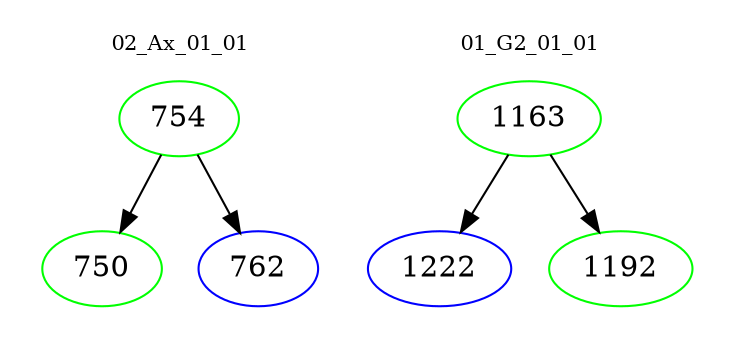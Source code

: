 digraph{
subgraph cluster_0 {
color = white
label = "02_Ax_01_01";
fontsize=10;
T0_754 [label="754", color="green"]
T0_754 -> T0_750 [color="black"]
T0_750 [label="750", color="green"]
T0_754 -> T0_762 [color="black"]
T0_762 [label="762", color="blue"]
}
subgraph cluster_1 {
color = white
label = "01_G2_01_01";
fontsize=10;
T1_1163 [label="1163", color="green"]
T1_1163 -> T1_1222 [color="black"]
T1_1222 [label="1222", color="blue"]
T1_1163 -> T1_1192 [color="black"]
T1_1192 [label="1192", color="green"]
}
}
